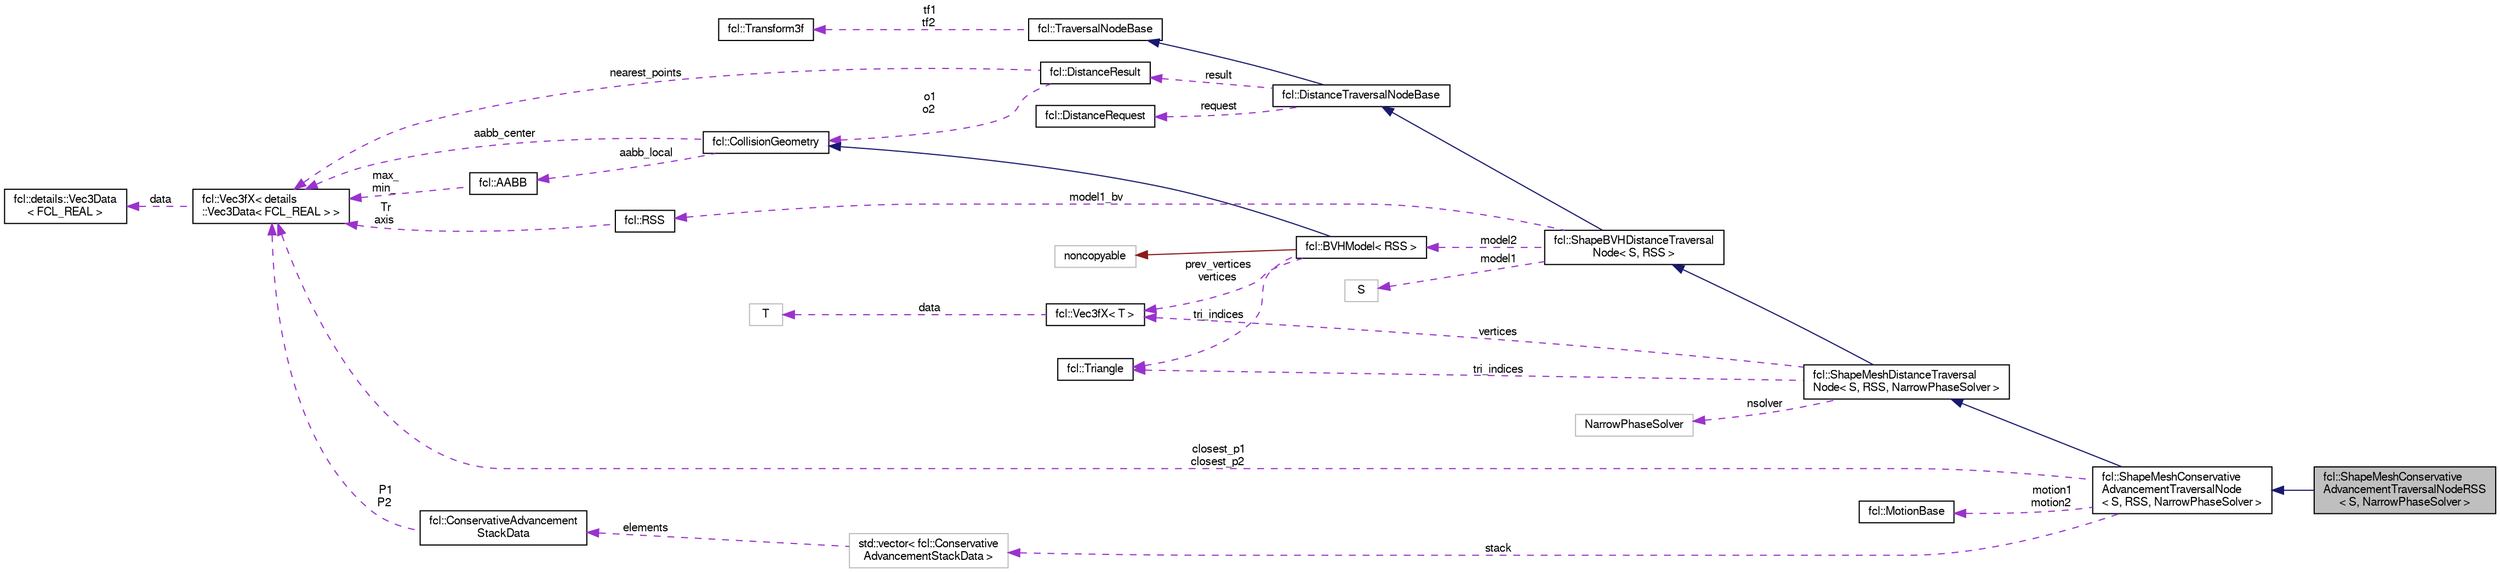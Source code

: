 digraph "fcl::ShapeMeshConservativeAdvancementTraversalNodeRSS&lt; S, NarrowPhaseSolver &gt;"
{
  edge [fontname="FreeSans",fontsize="10",labelfontname="FreeSans",labelfontsize="10"];
  node [fontname="FreeSans",fontsize="10",shape=record];
  rankdir="LR";
  Node1 [label="fcl::ShapeMeshConservative\lAdvancementTraversalNodeRSS\l\< S, NarrowPhaseSolver \>",height=0.2,width=0.4,color="black", fillcolor="grey75", style="filled" fontcolor="black"];
  Node2 -> Node1 [dir="back",color="midnightblue",fontsize="10",style="solid",fontname="FreeSans"];
  Node2 [label="fcl::ShapeMeshConservative\lAdvancementTraversalNode\l\< S, RSS, NarrowPhaseSolver \>",height=0.2,width=0.4,color="black", fillcolor="white", style="filled",URL="$a00184.html"];
  Node3 -> Node2 [dir="back",color="midnightblue",fontsize="10",style="solid",fontname="FreeSans"];
  Node3 [label="fcl::ShapeMeshDistanceTraversal\lNode\< S, RSS, NarrowPhaseSolver \>",height=0.2,width=0.4,color="black", fillcolor="white", style="filled",URL="$a00187.html"];
  Node4 -> Node3 [dir="back",color="midnightblue",fontsize="10",style="solid",fontname="FreeSans"];
  Node4 [label="fcl::ShapeBVHDistanceTraversal\lNode\< S, RSS \>",height=0.2,width=0.4,color="black", fillcolor="white", style="filled",URL="$a00175.html"];
  Node5 -> Node4 [dir="back",color="midnightblue",fontsize="10",style="solid",fontname="FreeSans"];
  Node5 [label="fcl::DistanceTraversalNodeBase",height=0.2,width=0.4,color="black", fillcolor="white", style="filled",URL="$a00046.html",tooltip="Node structure encoding the information required for distance traversal. "];
  Node6 -> Node5 [dir="back",color="midnightblue",fontsize="10",style="solid",fontname="FreeSans"];
  Node6 [label="fcl::TraversalNodeBase",height=0.2,width=0.4,color="black", fillcolor="white", style="filled",URL="$a00214.html",tooltip="Node structure encoding the information required for traversal. "];
  Node7 -> Node6 [dir="back",color="darkorchid3",fontsize="10",style="dashed",label=" tf1\ntf2" ,fontname="FreeSans"];
  Node7 [label="fcl::Transform3f",height=0.2,width=0.4,color="black", fillcolor="white", style="filled",URL="$a00212.html",tooltip="Simple transform class used locally by InterpMotion. "];
  Node8 -> Node5 [dir="back",color="darkorchid3",fontsize="10",style="dashed",label=" result" ,fontname="FreeSans"];
  Node8 [label="fcl::DistanceResult",height=0.2,width=0.4,color="black", fillcolor="white", style="filled",URL="$a00045.html",tooltip="distance result "];
  Node9 -> Node8 [dir="back",color="darkorchid3",fontsize="10",style="dashed",label=" nearest_points" ,fontname="FreeSans"];
  Node9 [label="fcl::Vec3fX\< details\l::Vec3Data\< FCL_REAL \> \>",height=0.2,width=0.4,color="black", fillcolor="white", style="filled",URL="$a00223.html"];
  Node10 -> Node9 [dir="back",color="darkorchid3",fontsize="10",style="dashed",label=" data" ,fontname="FreeSans"];
  Node10 [label="fcl::details::Vec3Data\l\< FCL_REAL \>",height=0.2,width=0.4,color="black", fillcolor="white", style="filled",URL="$a00222.html"];
  Node11 -> Node8 [dir="back",color="darkorchid3",fontsize="10",style="dashed",label=" o1\no2" ,fontname="FreeSans"];
  Node11 [label="fcl::CollisionGeometry",height=0.2,width=0.4,color="black", fillcolor="white", style="filled",URL="$a00028.html",tooltip="The geometry for the object for collision or distance computation. "];
  Node9 -> Node11 [dir="back",color="darkorchid3",fontsize="10",style="dashed",label=" aabb_center" ,fontname="FreeSans"];
  Node12 -> Node11 [dir="back",color="darkorchid3",fontsize="10",style="dashed",label=" aabb_local" ,fontname="FreeSans"];
  Node12 [label="fcl::AABB",height=0.2,width=0.4,color="black", fillcolor="white", style="filled",URL="$a00003.html",tooltip="A class describing the AABB collision structure, which is a box in 3D space determined by two diagona..."];
  Node9 -> Node12 [dir="back",color="darkorchid3",fontsize="10",style="dashed",label=" max_\nmin_" ,fontname="FreeSans"];
  Node13 -> Node5 [dir="back",color="darkorchid3",fontsize="10",style="dashed",label=" request" ,fontname="FreeSans"];
  Node13 [label="fcl::DistanceRequest",height=0.2,width=0.4,color="black", fillcolor="white", style="filled",URL="$a00044.html",tooltip="request to the distance computation "];
  Node14 -> Node4 [dir="back",color="darkorchid3",fontsize="10",style="dashed",label=" model1_bv" ,fontname="FreeSans"];
  Node14 [label="fcl::RSS",height=0.2,width=0.4,color="black", fillcolor="white", style="filled",URL="$a00156.html",tooltip="A class for rectangle sphere-swept bounding volume. "];
  Node9 -> Node14 [dir="back",color="darkorchid3",fontsize="10",style="dashed",label=" Tr\naxis" ,fontname="FreeSans"];
  Node15 -> Node4 [dir="back",color="darkorchid3",fontsize="10",style="dashed",label=" model2" ,fontname="FreeSans"];
  Node15 [label="fcl::BVHModel\< RSS \>",height=0.2,width=0.4,color="black", fillcolor="white", style="filled",URL="$a00018.html"];
  Node11 -> Node15 [dir="back",color="midnightblue",fontsize="10",style="solid",fontname="FreeSans"];
  Node16 -> Node15 [dir="back",color="firebrick4",fontsize="10",style="solid",fontname="FreeSans"];
  Node16 [label="noncopyable",height=0.2,width=0.4,color="grey75", fillcolor="white", style="filled"];
  Node17 -> Node15 [dir="back",color="darkorchid3",fontsize="10",style="dashed",label=" prev_vertices\nvertices" ,fontname="FreeSans"];
  Node17 [label="fcl::Vec3fX\< T \>",height=0.2,width=0.4,color="black", fillcolor="white", style="filled",URL="$a00223.html",tooltip="Vector3 class wrapper. The core data is in the template parameter class. "];
  Node18 -> Node17 [dir="back",color="darkorchid3",fontsize="10",style="dashed",label=" data" ,fontname="FreeSans"];
  Node18 [label="T",height=0.2,width=0.4,color="grey75", fillcolor="white", style="filled"];
  Node19 -> Node15 [dir="back",color="darkorchid3",fontsize="10",style="dashed",label=" tri_indices" ,fontname="FreeSans"];
  Node19 [label="fcl::Triangle",height=0.2,width=0.4,color="black", fillcolor="white", style="filled",URL="$a00215.html",tooltip="Triangle with 3 indices for points. "];
  Node20 -> Node4 [dir="back",color="darkorchid3",fontsize="10",style="dashed",label=" model1" ,fontname="FreeSans"];
  Node20 [label="S",height=0.2,width=0.4,color="grey75", fillcolor="white", style="filled"];
  Node21 -> Node3 [dir="back",color="darkorchid3",fontsize="10",style="dashed",label=" nsolver" ,fontname="FreeSans"];
  Node21 [label="NarrowPhaseSolver",height=0.2,width=0.4,color="grey75", fillcolor="white", style="filled"];
  Node17 -> Node3 [dir="back",color="darkorchid3",fontsize="10",style="dashed",label=" vertices" ,fontname="FreeSans"];
  Node19 -> Node3 [dir="back",color="darkorchid3",fontsize="10",style="dashed",label=" tri_indices" ,fontname="FreeSans"];
  Node9 -> Node2 [dir="back",color="darkorchid3",fontsize="10",style="dashed",label=" closest_p1\nclosest_p2" ,fontname="FreeSans"];
  Node22 -> Node2 [dir="back",color="darkorchid3",fontsize="10",style="dashed",label=" motion1\nmotion2" ,fontname="FreeSans"];
  Node22 [label="fcl::MotionBase",height=0.2,width=0.4,color="black", fillcolor="white", style="filled",URL="$a00124.html"];
  Node23 -> Node2 [dir="back",color="darkorchid3",fontsize="10",style="dashed",label=" stack" ,fontname="FreeSans"];
  Node23 [label="std::vector\< fcl::Conservative\lAdvancementStackData \>",height=0.2,width=0.4,color="grey75", fillcolor="white", style="filled"];
  Node24 -> Node23 [dir="back",color="darkorchid3",fontsize="10",style="dashed",label=" elements" ,fontname="FreeSans"];
  Node24 [label="fcl::ConservativeAdvancement\lStackData",height=0.2,width=0.4,color="black", fillcolor="white", style="filled",URL="$a00035.html"];
  Node9 -> Node24 [dir="back",color="darkorchid3",fontsize="10",style="dashed",label=" P1\nP2" ,fontname="FreeSans"];
}
